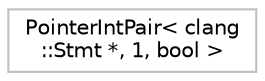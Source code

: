 digraph "Graphical Class Hierarchy"
{
 // LATEX_PDF_SIZE
  bgcolor="transparent";
  edge [fontname="Helvetica",fontsize="10",labelfontname="Helvetica",labelfontsize="10"];
  node [fontname="Helvetica",fontsize="10",shape=record];
  rankdir="LR";
  Node0 [label="PointerIntPair\< clang\l::Stmt *, 1, bool \>",height=0.2,width=0.4,color="grey75",tooltip=" "];
}
